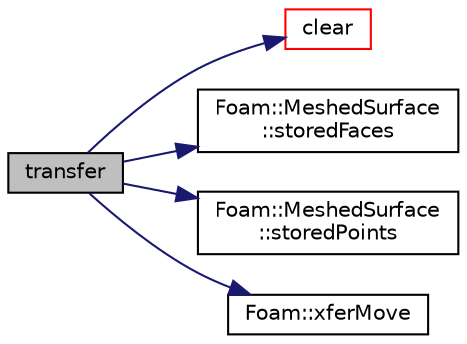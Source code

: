digraph "transfer"
{
  bgcolor="transparent";
  edge [fontname="Helvetica",fontsize="10",labelfontname="Helvetica",labelfontsize="10"];
  node [fontname="Helvetica",fontsize="10",shape=record];
  rankdir="LR";
  Node1 [label="transfer",height=0.2,width=0.4,color="black", fillcolor="grey75", style="filled", fontcolor="black"];
  Node1 -> Node2 [color="midnightblue",fontsize="10",style="solid",fontname="Helvetica"];
  Node2 [label="clear",height=0.2,width=0.4,color="red",URL="$a02746.html#ac8bb3912a3ce86b15842e79d0b421204",tooltip="Clear all storage. "];
  Node1 -> Node3 [color="midnightblue",fontsize="10",style="solid",fontname="Helvetica"];
  Node3 [label="Foam::MeshedSurface\l::storedFaces",height=0.2,width=0.4,color="black",URL="$a01454.html#aba1de32362845ea07612cbb52d6d19f0",tooltip="Non-const access to the faces. "];
  Node1 -> Node4 [color="midnightblue",fontsize="10",style="solid",fontname="Helvetica"];
  Node4 [label="Foam::MeshedSurface\l::storedPoints",height=0.2,width=0.4,color="black",URL="$a01454.html#a42d63b7b3dcf589fbe1c4cd2bc8e3d9b",tooltip="Non-const access to global points. "];
  Node1 -> Node5 [color="midnightblue",fontsize="10",style="solid",fontname="Helvetica"];
  Node5 [label="Foam::xferMove",height=0.2,width=0.4,color="black",URL="$a10675.html#ae3ad39ee5ad896e6d3c0f137ecd12abb",tooltip="Construct by transferring the contents of the arg. "];
}
